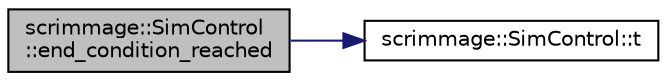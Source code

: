 digraph "scrimmage::SimControl::end_condition_reached"
{
 // LATEX_PDF_SIZE
  edge [fontname="Helvetica",fontsize="10",labelfontname="Helvetica",labelfontsize="10"];
  node [fontname="Helvetica",fontsize="10",shape=record];
  rankdir="LR";
  Node1 [label="scrimmage::SimControl\l::end_condition_reached",height=0.2,width=0.4,color="black", fillcolor="grey75", style="filled", fontcolor="black",tooltip="Returns true if a simulation end condition has been met."];
  Node1 -> Node2 [color="midnightblue",fontsize="10",style="solid",fontname="Helvetica"];
  Node2 [label="scrimmage::SimControl::t",height=0.2,width=0.4,color="black", fillcolor="white", style="filled",URL="$classscrimmage_1_1SimControl.html#ad7ae322051c629849af68538bf8a45f2",tooltip="Get the current simulation time."];
}
